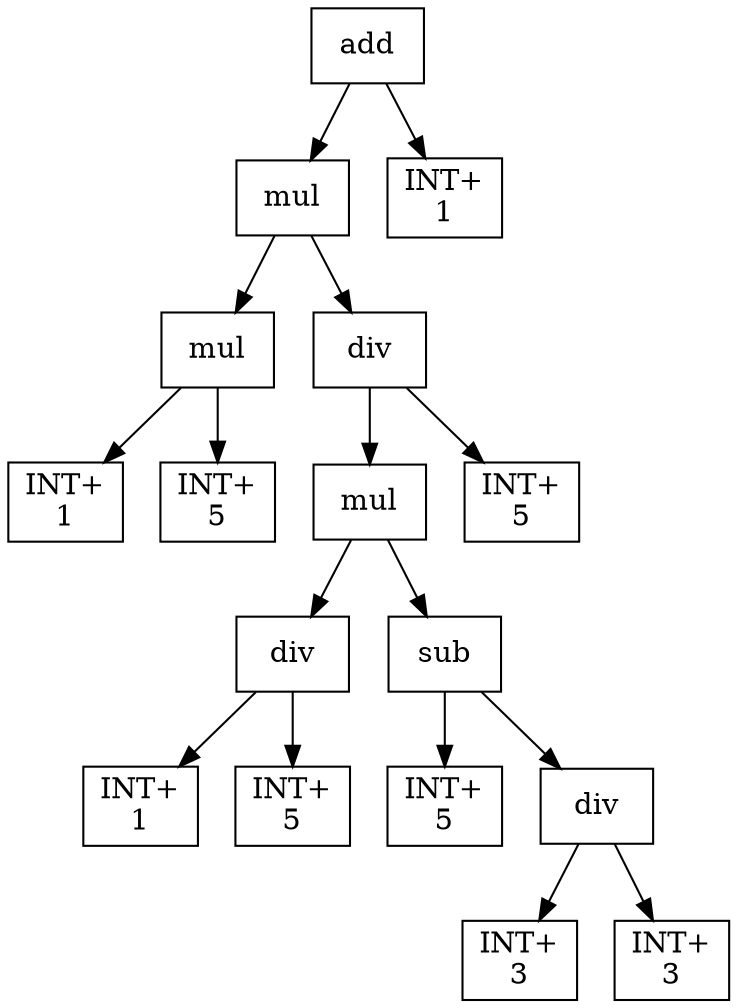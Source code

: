 digraph expr {
  node [shape=box];
  n1 [label="add"];
  n2 [label="mul"];
  n3 [label="mul"];
  n4 [label="INT+\n1"];
  n5 [label="INT+\n5"];
  n3 -> n4;
  n3 -> n5;
  n6 [label="div"];
  n7 [label="mul"];
  n8 [label="div"];
  n9 [label="INT+\n1"];
  n10 [label="INT+\n5"];
  n8 -> n9;
  n8 -> n10;
  n11 [label="sub"];
  n12 [label="INT+\n5"];
  n13 [label="div"];
  n14 [label="INT+\n3"];
  n15 [label="INT+\n3"];
  n13 -> n14;
  n13 -> n15;
  n11 -> n12;
  n11 -> n13;
  n7 -> n8;
  n7 -> n11;
  n16 [label="INT+\n5"];
  n6 -> n7;
  n6 -> n16;
  n2 -> n3;
  n2 -> n6;
  n17 [label="INT+\n1"];
  n1 -> n2;
  n1 -> n17;
}